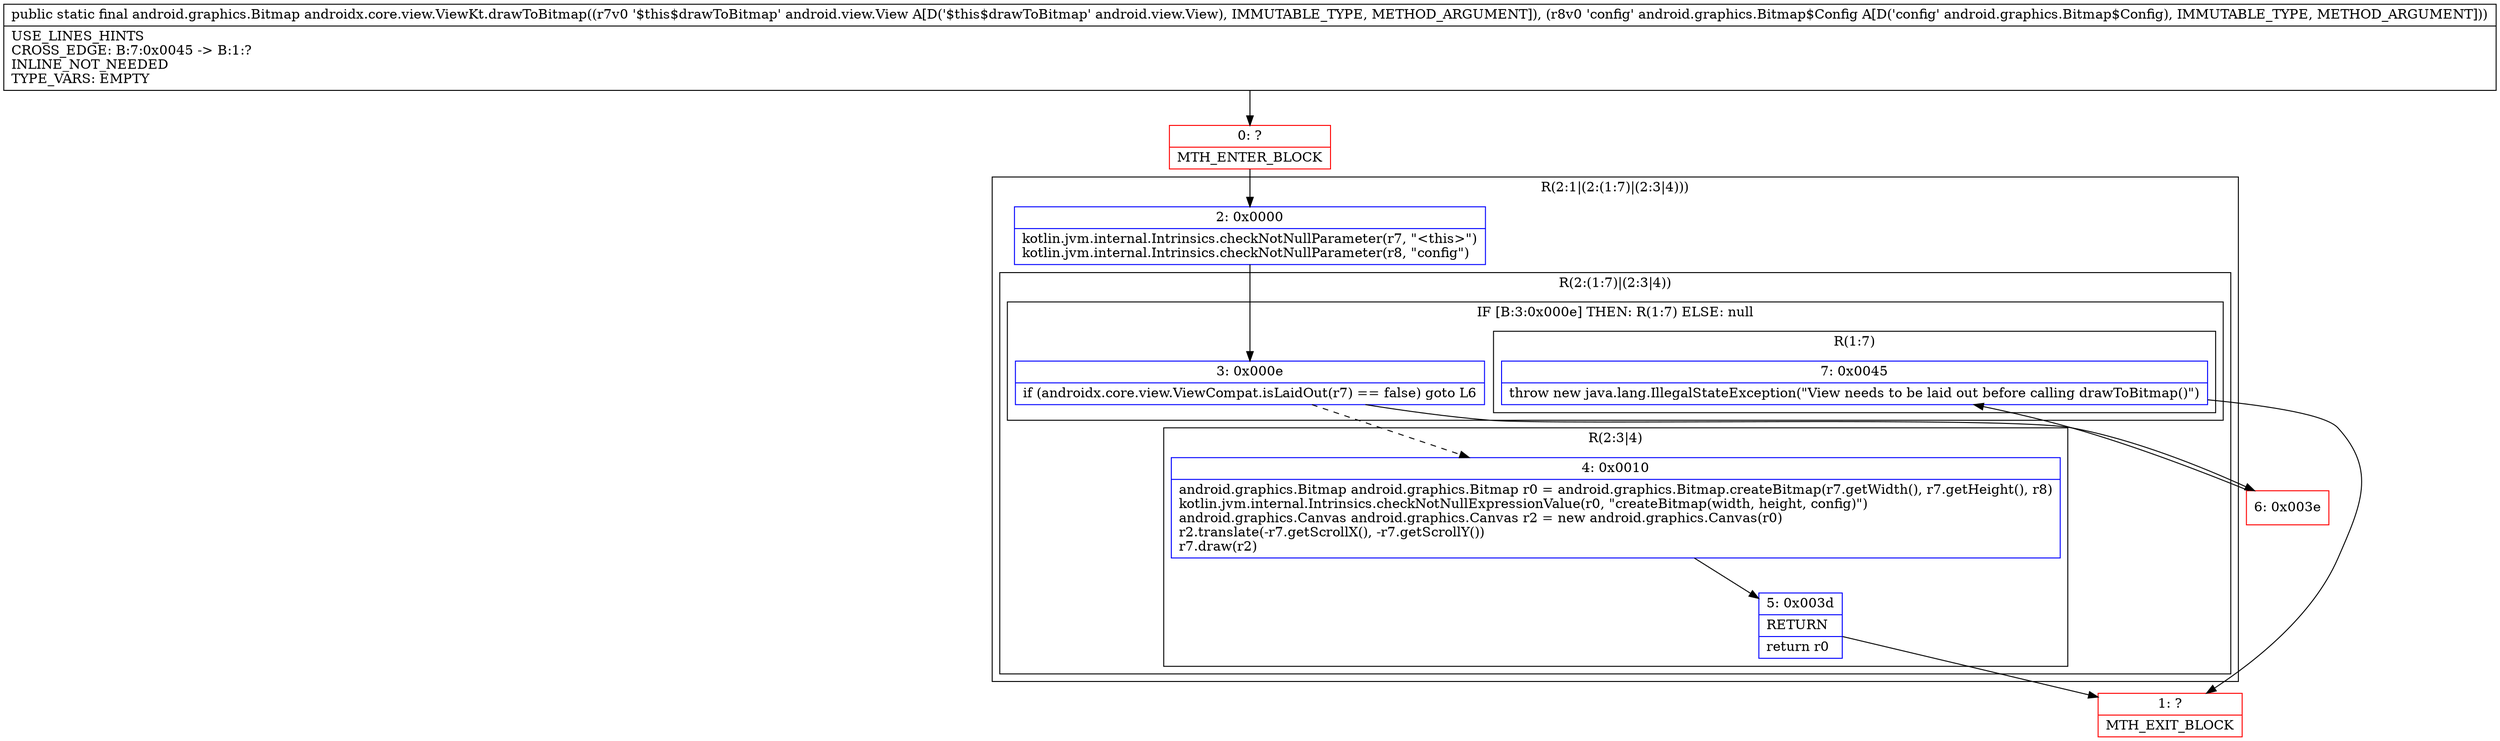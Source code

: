 digraph "CFG forandroidx.core.view.ViewKt.drawToBitmap(Landroid\/view\/View;Landroid\/graphics\/Bitmap$Config;)Landroid\/graphics\/Bitmap;" {
subgraph cluster_Region_544833966 {
label = "R(2:1|(2:(1:7)|(2:3|4)))";
node [shape=record,color=blue];
Node_2 [shape=record,label="{2\:\ 0x0000|kotlin.jvm.internal.Intrinsics.checkNotNullParameter(r7, \"\<this\>\")\lkotlin.jvm.internal.Intrinsics.checkNotNullParameter(r8, \"config\")\l}"];
subgraph cluster_Region_1751430686 {
label = "R(2:(1:7)|(2:3|4))";
node [shape=record,color=blue];
subgraph cluster_IfRegion_1791013751 {
label = "IF [B:3:0x000e] THEN: R(1:7) ELSE: null";
node [shape=record,color=blue];
Node_3 [shape=record,label="{3\:\ 0x000e|if (androidx.core.view.ViewCompat.isLaidOut(r7) == false) goto L6\l}"];
subgraph cluster_Region_1719257160 {
label = "R(1:7)";
node [shape=record,color=blue];
Node_7 [shape=record,label="{7\:\ 0x0045|throw new java.lang.IllegalStateException(\"View needs to be laid out before calling drawToBitmap()\")\l}"];
}
}
subgraph cluster_Region_678511000 {
label = "R(2:3|4)";
node [shape=record,color=blue];
Node_4 [shape=record,label="{4\:\ 0x0010|android.graphics.Bitmap android.graphics.Bitmap r0 = android.graphics.Bitmap.createBitmap(r7.getWidth(), r7.getHeight(), r8)\lkotlin.jvm.internal.Intrinsics.checkNotNullExpressionValue(r0, \"createBitmap(width, height, config)\")\landroid.graphics.Canvas android.graphics.Canvas r2 = new android.graphics.Canvas(r0)\lr2.translate(\-r7.getScrollX(), \-r7.getScrollY())\lr7.draw(r2)\l}"];
Node_5 [shape=record,label="{5\:\ 0x003d|RETURN\l|return r0\l}"];
}
}
}
Node_0 [shape=record,color=red,label="{0\:\ ?|MTH_ENTER_BLOCK\l}"];
Node_1 [shape=record,color=red,label="{1\:\ ?|MTH_EXIT_BLOCK\l}"];
Node_6 [shape=record,color=red,label="{6\:\ 0x003e}"];
MethodNode[shape=record,label="{public static final android.graphics.Bitmap androidx.core.view.ViewKt.drawToBitmap((r7v0 '$this$drawToBitmap' android.view.View A[D('$this$drawToBitmap' android.view.View), IMMUTABLE_TYPE, METHOD_ARGUMENT]), (r8v0 'config' android.graphics.Bitmap$Config A[D('config' android.graphics.Bitmap$Config), IMMUTABLE_TYPE, METHOD_ARGUMENT]))  | USE_LINES_HINTS\lCROSS_EDGE: B:7:0x0045 \-\> B:1:?\lINLINE_NOT_NEEDED\lTYPE_VARS: EMPTY\l}"];
MethodNode -> Node_0;Node_2 -> Node_3;
Node_3 -> Node_4[style=dashed];
Node_3 -> Node_6;
Node_7 -> Node_1;
Node_4 -> Node_5;
Node_5 -> Node_1;
Node_0 -> Node_2;
Node_6 -> Node_7;
}

